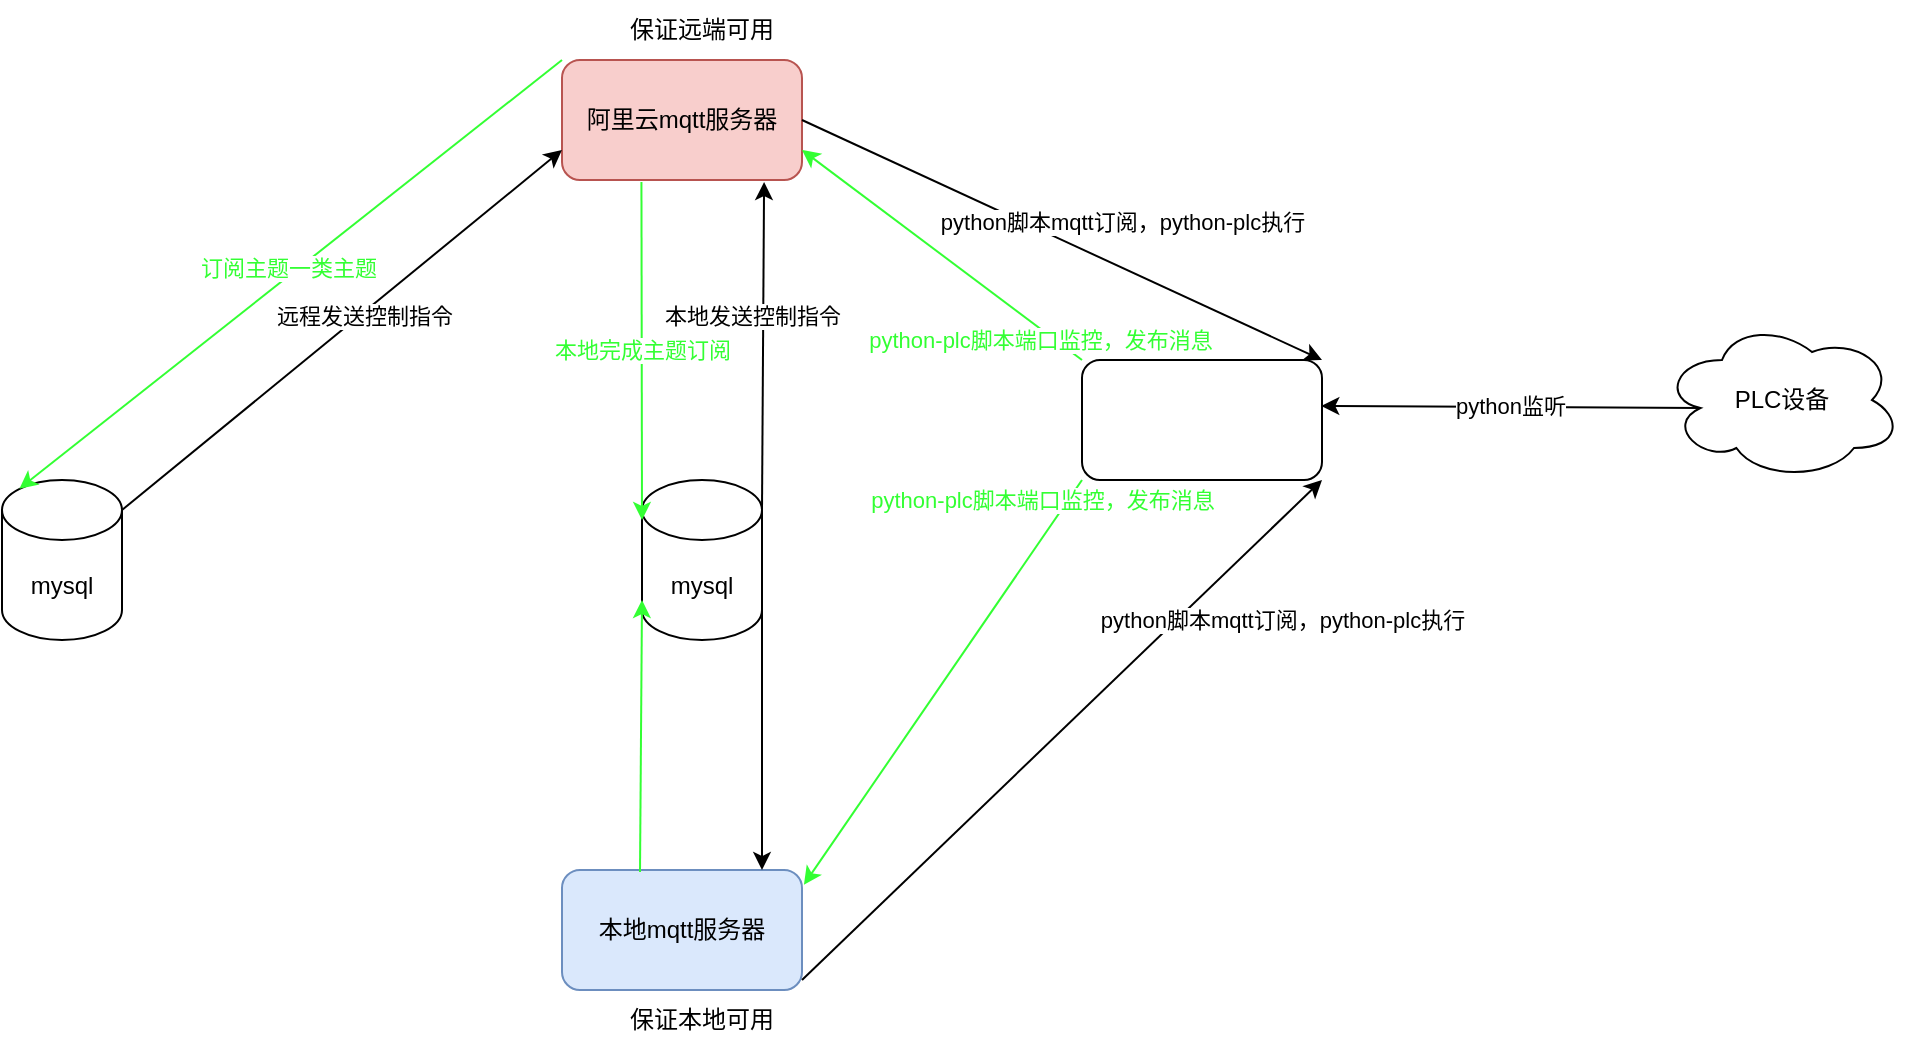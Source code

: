 <mxfile version="26.1.3">
  <diagram name="第 1 页" id="VDQePpslGdlmXo0fiMke">
    <mxGraphModel dx="1213" dy="768" grid="1" gridSize="10" guides="1" tooltips="1" connect="1" arrows="1" fold="1" page="1" pageScale="1" pageWidth="827" pageHeight="1169" math="0" shadow="0">
      <root>
        <mxCell id="0" />
        <mxCell id="1" parent="0" />
        <mxCell id="0cAS2473WhrVDvCccrYx-1" value="阿里云mqtt服务器" style="rounded=1;whiteSpace=wrap;html=1;fillColor=#f8cecc;strokeColor=#b85450;" vertex="1" parent="1">
          <mxGeometry x="330" y="150" width="120" height="60" as="geometry" />
        </mxCell>
        <mxCell id="0cAS2473WhrVDvCccrYx-2" value="mysql" style="shape=cylinder3;whiteSpace=wrap;html=1;boundedLbl=1;backgroundOutline=1;size=15;" vertex="1" parent="1">
          <mxGeometry x="50" y="360" width="60" height="80" as="geometry" />
        </mxCell>
        <mxCell id="0cAS2473WhrVDvCccrYx-3" value="mysql" style="shape=cylinder3;whiteSpace=wrap;html=1;boundedLbl=1;backgroundOutline=1;size=15;" vertex="1" parent="1">
          <mxGeometry x="370" y="360" width="60" height="80" as="geometry" />
        </mxCell>
        <mxCell id="0cAS2473WhrVDvCccrYx-5" value="" style="endArrow=classic;html=1;rounded=0;exitX=1;exitY=0;exitDx=0;exitDy=15;exitPerimeter=0;entryX=0.842;entryY=1.017;entryDx=0;entryDy=0;entryPerimeter=0;" edge="1" parent="1" source="0cAS2473WhrVDvCccrYx-3" target="0cAS2473WhrVDvCccrYx-1">
          <mxGeometry width="50" height="50" relative="1" as="geometry">
            <mxPoint x="420" y="350" as="sourcePoint" />
            <mxPoint x="440" y="370" as="targetPoint" />
          </mxGeometry>
        </mxCell>
        <mxCell id="0cAS2473WhrVDvCccrYx-6" value="本地发送控制指令" style="edgeLabel;html=1;align=center;verticalAlign=middle;resizable=0;points=[];" vertex="1" connectable="0" parent="0cAS2473WhrVDvCccrYx-5">
          <mxGeometry x="0.037" y="1" relative="1" as="geometry">
            <mxPoint x="-5" y="-12" as="offset" />
          </mxGeometry>
        </mxCell>
        <mxCell id="0cAS2473WhrVDvCccrYx-7" value="" style="endArrow=classic;html=1;rounded=0;entryX=1;entryY=0;entryDx=0;entryDy=0;" edge="1" parent="1" target="0cAS2473WhrVDvCccrYx-23">
          <mxGeometry width="50" height="50" relative="1" as="geometry">
            <mxPoint x="450" y="180" as="sourcePoint" />
            <mxPoint x="720" y="180" as="targetPoint" />
          </mxGeometry>
        </mxCell>
        <mxCell id="0cAS2473WhrVDvCccrYx-8" value="python脚本mqtt订阅，python-plc执行" style="edgeLabel;html=1;align=center;verticalAlign=middle;resizable=0;points=[];" vertex="1" connectable="0" parent="0cAS2473WhrVDvCccrYx-7">
          <mxGeometry x="-0.022" y="7" relative="1" as="geometry">
            <mxPoint x="30" y="-2" as="offset" />
          </mxGeometry>
        </mxCell>
        <mxCell id="0cAS2473WhrVDvCccrYx-9" value="" style="endArrow=classic;html=1;rounded=0;entryX=0;entryY=0.75;entryDx=0;entryDy=0;exitX=1;exitY=0;exitDx=0;exitDy=15;exitPerimeter=0;" edge="1" parent="1" source="0cAS2473WhrVDvCccrYx-2" target="0cAS2473WhrVDvCccrYx-1">
          <mxGeometry width="50" height="50" relative="1" as="geometry">
            <mxPoint x="90" y="360" as="sourcePoint" />
            <mxPoint x="140" y="310" as="targetPoint" />
          </mxGeometry>
        </mxCell>
        <mxCell id="0cAS2473WhrVDvCccrYx-10" value="远程发送控制指令" style="edgeLabel;html=1;align=center;verticalAlign=middle;resizable=0;points=[];" vertex="1" connectable="0" parent="0cAS2473WhrVDvCccrYx-9">
          <mxGeometry x="-0.032" relative="1" as="geometry">
            <mxPoint x="14" y="-10" as="offset" />
          </mxGeometry>
        </mxCell>
        <mxCell id="0cAS2473WhrVDvCccrYx-11" value="" style="endArrow=classic;html=1;rounded=0;exitX=0;exitY=0;exitDx=0;exitDy=0;entryX=0.145;entryY=0;entryDx=0;entryDy=4.35;entryPerimeter=0;strokeColor=#33FF33;" edge="1" parent="1" source="0cAS2473WhrVDvCccrYx-1" target="0cAS2473WhrVDvCccrYx-2">
          <mxGeometry width="50" height="50" relative="1" as="geometry">
            <mxPoint x="180" y="450" as="sourcePoint" />
            <mxPoint x="230" y="400" as="targetPoint" />
          </mxGeometry>
        </mxCell>
        <mxCell id="0cAS2473WhrVDvCccrYx-12" value="订阅主题一类主题" style="edgeLabel;html=1;align=center;verticalAlign=middle;resizable=0;points=[];fontColor=#33FF33;" vertex="1" connectable="0" parent="0cAS2473WhrVDvCccrYx-11">
          <mxGeometry x="-0.001" y="-3" relative="1" as="geometry">
            <mxPoint y="-1" as="offset" />
          </mxGeometry>
        </mxCell>
        <mxCell id="0cAS2473WhrVDvCccrYx-13" value="" style="endArrow=classic;html=1;rounded=0;exitX=0.331;exitY=1.017;exitDx=0;exitDy=0;exitPerimeter=0;strokeColor=#33FF33;" edge="1" parent="1" source="0cAS2473WhrVDvCccrYx-1">
          <mxGeometry width="50" height="50" relative="1" as="geometry">
            <mxPoint x="390" y="420" as="sourcePoint" />
            <mxPoint x="370" y="380" as="targetPoint" />
          </mxGeometry>
        </mxCell>
        <mxCell id="0cAS2473WhrVDvCccrYx-17" value="&lt;font style=&quot;color: rgb(51, 255, 51);&quot;&gt;本地完成主题订阅&lt;/font&gt;" style="edgeLabel;html=1;align=center;verticalAlign=middle;resizable=0;points=[];" vertex="1" connectable="0" parent="0cAS2473WhrVDvCccrYx-13">
          <mxGeometry x="-0.014" relative="1" as="geometry">
            <mxPoint as="offset" />
          </mxGeometry>
        </mxCell>
        <mxCell id="0cAS2473WhrVDvCccrYx-14" value="PLC设备" style="ellipse;shape=cloud;whiteSpace=wrap;html=1;" vertex="1" parent="1">
          <mxGeometry x="880" y="280" width="120" height="80" as="geometry" />
        </mxCell>
        <mxCell id="0cAS2473WhrVDvCccrYx-15" value="" style="endArrow=classic;html=1;rounded=0;entryX=1;entryY=0.75;entryDx=0;entryDy=0;exitX=0;exitY=0;exitDx=0;exitDy=0;strokeColor=#33FF33;" edge="1" parent="1" source="0cAS2473WhrVDvCccrYx-23" target="0cAS2473WhrVDvCccrYx-1">
          <mxGeometry width="50" height="50" relative="1" as="geometry">
            <mxPoint x="660" y="390" as="sourcePoint" />
            <mxPoint x="710" y="340" as="targetPoint" />
          </mxGeometry>
        </mxCell>
        <mxCell id="0cAS2473WhrVDvCccrYx-16" value="python-plc脚本端口监控，发布消息" style="edgeLabel;html=1;align=center;verticalAlign=middle;resizable=0;points=[];fontColor=#33FF33;" vertex="1" connectable="0" parent="0cAS2473WhrVDvCccrYx-15">
          <mxGeometry x="-0.104" relative="1" as="geometry">
            <mxPoint x="42" y="37" as="offset" />
          </mxGeometry>
        </mxCell>
        <mxCell id="0cAS2473WhrVDvCccrYx-18" value="本地mqtt服务器" style="rounded=1;whiteSpace=wrap;html=1;fillColor=#dae8fc;strokeColor=#6c8ebf;" vertex="1" parent="1">
          <mxGeometry x="330" y="555" width="120" height="60" as="geometry" />
        </mxCell>
        <mxCell id="0cAS2473WhrVDvCccrYx-19" value="" style="endArrow=classic;html=1;rounded=0;" edge="1" parent="1">
          <mxGeometry width="50" height="50" relative="1" as="geometry">
            <mxPoint x="430" y="420" as="sourcePoint" />
            <mxPoint x="430" y="555" as="targetPoint" />
            <Array as="points" />
          </mxGeometry>
        </mxCell>
        <mxCell id="0cAS2473WhrVDvCccrYx-21" value="" style="endArrow=classic;html=1;rounded=0;strokeColor=#33FF33;" edge="1" parent="1">
          <mxGeometry width="50" height="50" relative="1" as="geometry">
            <mxPoint x="369" y="556" as="sourcePoint" />
            <mxPoint x="370" y="420" as="targetPoint" />
          </mxGeometry>
        </mxCell>
        <mxCell id="0cAS2473WhrVDvCccrYx-22" value="" style="endArrow=classic;html=1;rounded=0;entryX=1.008;entryY=0.122;entryDx=0;entryDy=0;entryPerimeter=0;exitX=0;exitY=1;exitDx=0;exitDy=0;strokeColor=#33FF33;" edge="1" parent="1" source="0cAS2473WhrVDvCccrYx-23" target="0cAS2473WhrVDvCccrYx-18">
          <mxGeometry width="50" height="50" relative="1" as="geometry">
            <mxPoint x="760" y="380" as="sourcePoint" />
            <mxPoint x="810" y="330" as="targetPoint" />
          </mxGeometry>
        </mxCell>
        <mxCell id="0cAS2473WhrVDvCccrYx-23" value="" style="rounded=1;whiteSpace=wrap;html=1;" vertex="1" parent="1">
          <mxGeometry x="590" y="300" width="120" height="60" as="geometry" />
        </mxCell>
        <mxCell id="0cAS2473WhrVDvCccrYx-24" value="&lt;font style=&quot;color: rgb(51, 255, 51);&quot;&gt;python-plc脚本端口监控，发布消息&lt;/font&gt;" style="edgeLabel;html=1;align=center;verticalAlign=middle;resizable=0;points=[];" vertex="1" connectable="0" parent="1">
          <mxGeometry x="570.0" y="370.0" as="geometry" />
        </mxCell>
        <mxCell id="0cAS2473WhrVDvCccrYx-25" value="" style="endArrow=classic;html=1;rounded=0;entryX=1;entryY=1;entryDx=0;entryDy=0;" edge="1" parent="1" target="0cAS2473WhrVDvCccrYx-23">
          <mxGeometry width="50" height="50" relative="1" as="geometry">
            <mxPoint x="450" y="610" as="sourcePoint" />
            <mxPoint x="790" y="380" as="targetPoint" />
          </mxGeometry>
        </mxCell>
        <mxCell id="0cAS2473WhrVDvCccrYx-26" value="python脚本mqtt订阅，python-plc执行" style="edgeLabel;html=1;align=center;verticalAlign=middle;resizable=0;points=[];" vertex="1" connectable="0" parent="1">
          <mxGeometry x="689.998" y="430.002" as="geometry" />
        </mxCell>
        <mxCell id="0cAS2473WhrVDvCccrYx-27" value="" style="endArrow=classic;html=1;rounded=0;exitX=0.16;exitY=0.55;exitDx=0;exitDy=0;exitPerimeter=0;entryX=0.997;entryY=0.383;entryDx=0;entryDy=0;entryPerimeter=0;" edge="1" parent="1" source="0cAS2473WhrVDvCccrYx-14" target="0cAS2473WhrVDvCccrYx-23">
          <mxGeometry width="50" height="50" relative="1" as="geometry">
            <mxPoint x="740" y="360" as="sourcePoint" />
            <mxPoint x="790" y="310" as="targetPoint" />
          </mxGeometry>
        </mxCell>
        <mxCell id="0cAS2473WhrVDvCccrYx-28" value="python监听" style="edgeLabel;html=1;align=center;verticalAlign=middle;resizable=0;points=[];" vertex="1" connectable="0" parent="0cAS2473WhrVDvCccrYx-27">
          <mxGeometry x="0.001" y="-1" relative="1" as="geometry">
            <mxPoint as="offset" />
          </mxGeometry>
        </mxCell>
        <mxCell id="0cAS2473WhrVDvCccrYx-29" value="保证远端可用" style="text;html=1;align=center;verticalAlign=middle;whiteSpace=wrap;rounded=0;" vertex="1" parent="1">
          <mxGeometry x="355" y="120" width="90" height="30" as="geometry" />
        </mxCell>
        <mxCell id="0cAS2473WhrVDvCccrYx-30" value="保证本地可用" style="text;html=1;align=center;verticalAlign=middle;whiteSpace=wrap;rounded=0;" vertex="1" parent="1">
          <mxGeometry x="355" y="615" width="90" height="30" as="geometry" />
        </mxCell>
      </root>
    </mxGraphModel>
  </diagram>
</mxfile>
